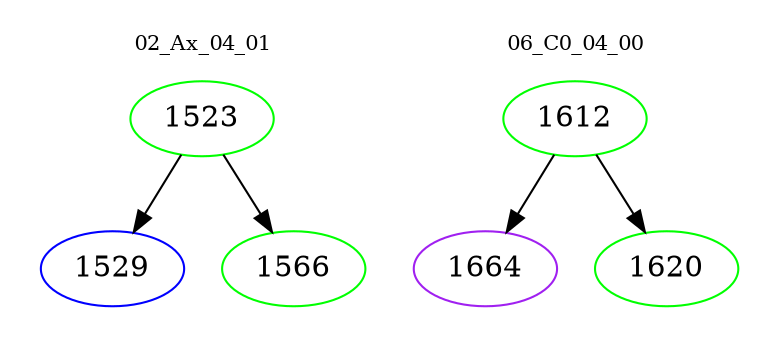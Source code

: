 digraph{
subgraph cluster_0 {
color = white
label = "02_Ax_04_01";
fontsize=10;
T0_1523 [label="1523", color="green"]
T0_1523 -> T0_1529 [color="black"]
T0_1529 [label="1529", color="blue"]
T0_1523 -> T0_1566 [color="black"]
T0_1566 [label="1566", color="green"]
}
subgraph cluster_1 {
color = white
label = "06_C0_04_00";
fontsize=10;
T1_1612 [label="1612", color="green"]
T1_1612 -> T1_1664 [color="black"]
T1_1664 [label="1664", color="purple"]
T1_1612 -> T1_1620 [color="black"]
T1_1620 [label="1620", color="green"]
}
}
